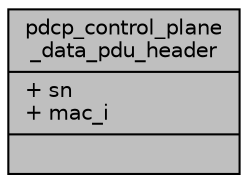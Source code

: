 digraph "pdcp_control_plane_data_pdu_header"
{
 // LATEX_PDF_SIZE
  edge [fontname="Helvetica",fontsize="10",labelfontname="Helvetica",labelfontsize="10"];
  node [fontname="Helvetica",fontsize="10",shape=record];
  Node1 [label="{pdcp_control_plane\l_data_pdu_header\n|+ sn\l+ mac_i\l|}",height=0.2,width=0.4,color="black", fillcolor="grey75", style="filled", fontcolor="black",tooltip=" "];
}
